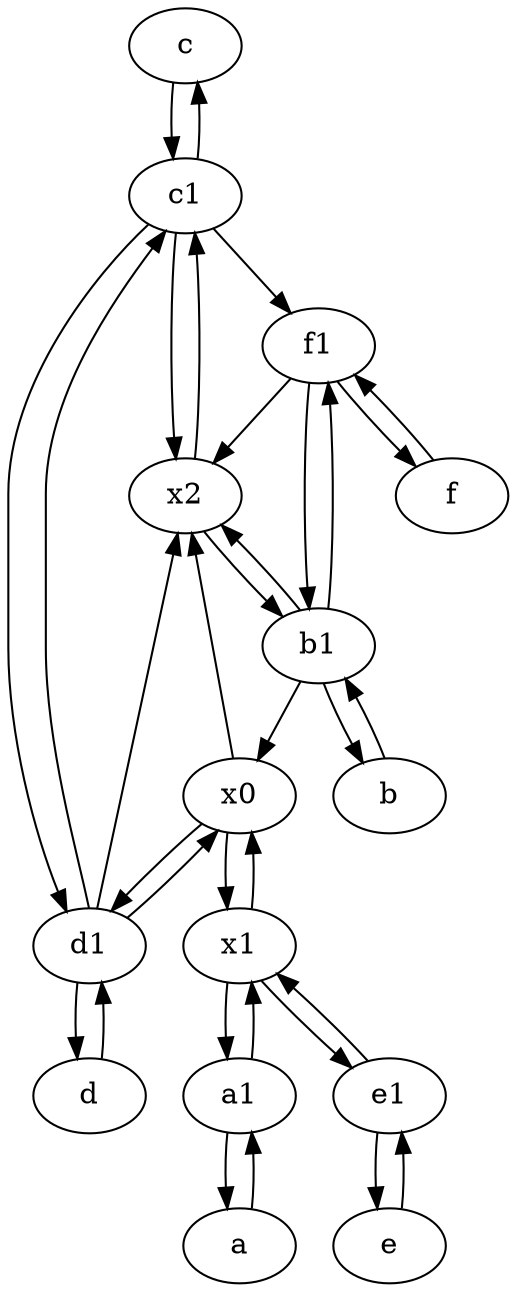digraph  {
	c [pos="20,10!"];
	b [pos="50,20!"];
	a [pos="40,10!"];
	e1 [pos="25,45!"];
	x2;
	d1 [pos="25,30!"];
	d [pos="20,30!"];
	x1;
	b1 [pos="45,20!"];
	c1 [pos="30,15!"];
	x0;
	f1;
	e [pos="30,50!"];
	a1 [pos="40,15!"];
	f [pos="15,45!"];
	x2 -> b1;
	x0 -> x1;
	x1 -> a1;
	b1 -> x2;
	c1 -> f1;
	c1 -> d1;
	f -> f1;
	d1 -> x2;
	a1 -> a;
	e1 -> x1;
	d1 -> d;
	x1 -> e1;
	d1 -> x0;
	b1 -> b;
	f1 -> x2;
	b1 -> f1;
	e1 -> e;
	a1 -> x1;
	d1 -> c1;
	f1 -> f;
	c -> c1;
	d -> d1;
	b1 -> x0;
	b -> b1;
	x0 -> x2;
	a -> a1;
	x0 -> d1;
	x1 -> x0;
	f1 -> b1;
	x2 -> c1;
	c1 -> x2;
	c1 -> c;
	e -> e1;

	}